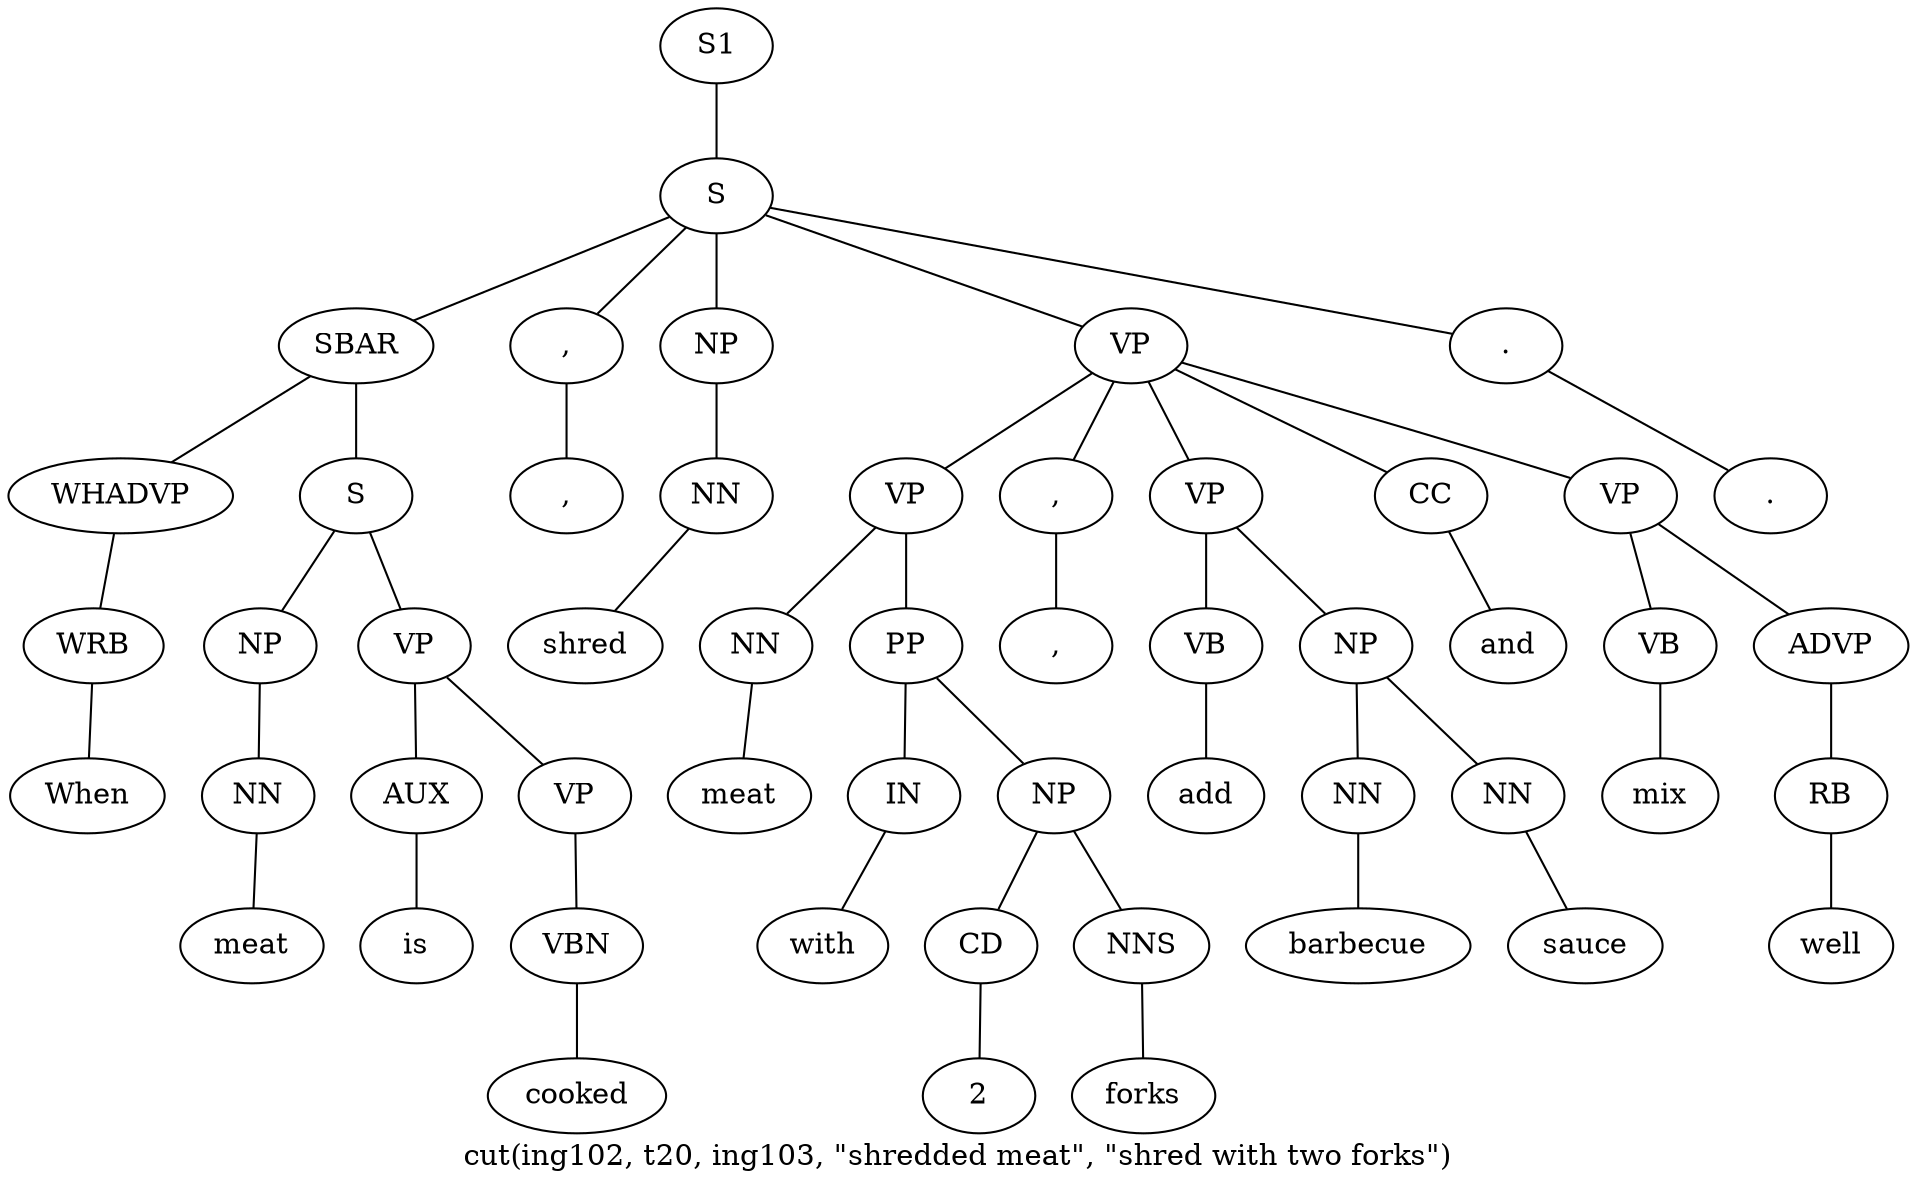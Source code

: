 graph SyntaxGraph {
	label = "cut(ing102, t20, ing103, \"shredded meat\", \"shred with two forks\")";
	Node0 [label="S1"];
	Node1 [label="S"];
	Node2 [label="SBAR"];
	Node3 [label="WHADVP"];
	Node4 [label="WRB"];
	Node5 [label="When"];
	Node6 [label="S"];
	Node7 [label="NP"];
	Node8 [label="NN"];
	Node9 [label="meat"];
	Node10 [label="VP"];
	Node11 [label="AUX"];
	Node12 [label="is"];
	Node13 [label="VP"];
	Node14 [label="VBN"];
	Node15 [label="cooked"];
	Node16 [label=","];
	Node17 [label=","];
	Node18 [label="NP"];
	Node19 [label="NN"];
	Node20 [label="shred"];
	Node21 [label="VP"];
	Node22 [label="VP"];
	Node23 [label="NN"];
	Node24 [label="meat"];
	Node25 [label="PP"];
	Node26 [label="IN"];
	Node27 [label="with"];
	Node28 [label="NP"];
	Node29 [label="CD"];
	Node30 [label="2"];
	Node31 [label="NNS"];
	Node32 [label="forks"];
	Node33 [label=","];
	Node34 [label=","];
	Node35 [label="VP"];
	Node36 [label="VB"];
	Node37 [label="add"];
	Node38 [label="NP"];
	Node39 [label="NN"];
	Node40 [label="barbecue"];
	Node41 [label="NN"];
	Node42 [label="sauce"];
	Node43 [label="CC"];
	Node44 [label="and"];
	Node45 [label="VP"];
	Node46 [label="VB"];
	Node47 [label="mix"];
	Node48 [label="ADVP"];
	Node49 [label="RB"];
	Node50 [label="well"];
	Node51 [label="."];
	Node52 [label="."];

	Node0 -- Node1;
	Node1 -- Node2;
	Node1 -- Node16;
	Node1 -- Node18;
	Node1 -- Node21;
	Node1 -- Node51;
	Node2 -- Node3;
	Node2 -- Node6;
	Node3 -- Node4;
	Node4 -- Node5;
	Node6 -- Node7;
	Node6 -- Node10;
	Node7 -- Node8;
	Node8 -- Node9;
	Node10 -- Node11;
	Node10 -- Node13;
	Node11 -- Node12;
	Node13 -- Node14;
	Node14 -- Node15;
	Node16 -- Node17;
	Node18 -- Node19;
	Node19 -- Node20;
	Node21 -- Node22;
	Node21 -- Node33;
	Node21 -- Node35;
	Node21 -- Node43;
	Node21 -- Node45;
	Node22 -- Node23;
	Node22 -- Node25;
	Node23 -- Node24;
	Node25 -- Node26;
	Node25 -- Node28;
	Node26 -- Node27;
	Node28 -- Node29;
	Node28 -- Node31;
	Node29 -- Node30;
	Node31 -- Node32;
	Node33 -- Node34;
	Node35 -- Node36;
	Node35 -- Node38;
	Node36 -- Node37;
	Node38 -- Node39;
	Node38 -- Node41;
	Node39 -- Node40;
	Node41 -- Node42;
	Node43 -- Node44;
	Node45 -- Node46;
	Node45 -- Node48;
	Node46 -- Node47;
	Node48 -- Node49;
	Node49 -- Node50;
	Node51 -- Node52;
}